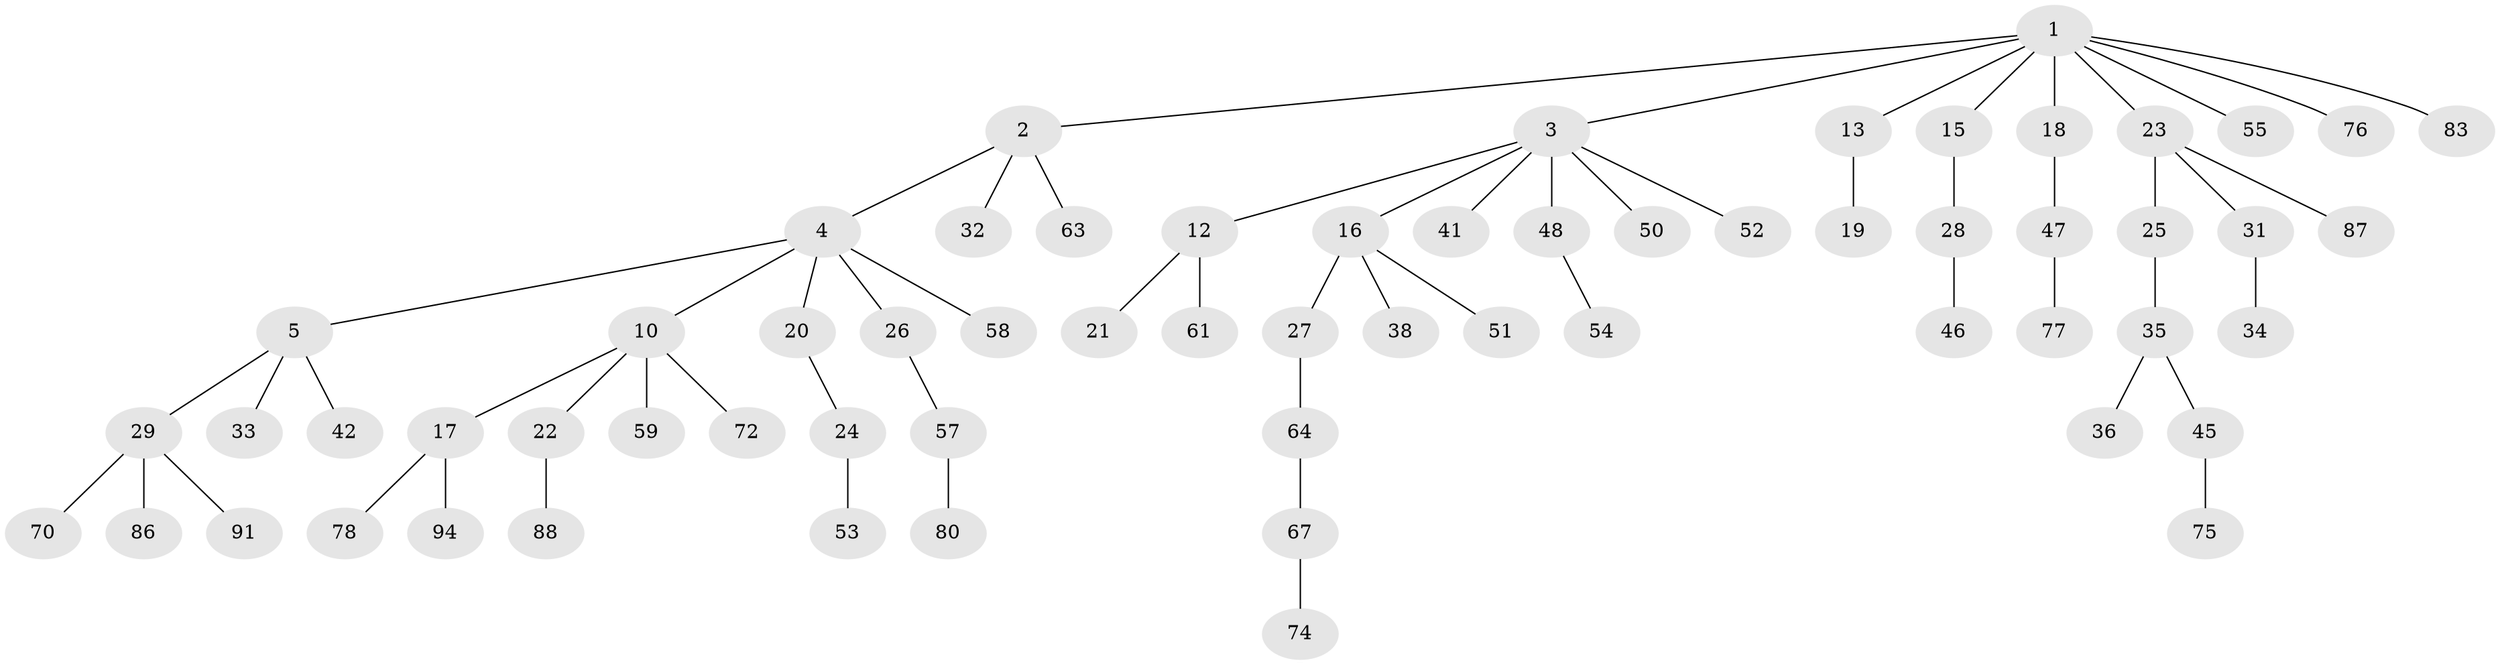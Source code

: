// original degree distribution, {5: 0.020833333333333332, 4: 0.0625, 2: 0.28125, 7: 0.020833333333333332, 3: 0.125, 6: 0.010416666666666666, 1: 0.4791666666666667}
// Generated by graph-tools (version 1.1) at 2025/42/03/06/25 10:42:05]
// undirected, 63 vertices, 62 edges
graph export_dot {
graph [start="1"]
  node [color=gray90,style=filled];
  1 [super="+6"];
  2 [super="+9"];
  3 [super="+8"];
  4 [super="+49"];
  5 [super="+7"];
  10 [super="+11"];
  12 [super="+14"];
  13 [super="+39"];
  15;
  16 [super="+89"];
  17 [super="+44"];
  18 [super="+37"];
  19 [super="+60"];
  20 [super="+90"];
  21 [super="+68"];
  22 [super="+65"];
  23 [super="+56"];
  24;
  25 [super="+66"];
  26;
  27 [super="+79"];
  28 [super="+40"];
  29 [super="+30"];
  31 [super="+43"];
  32 [super="+81"];
  33;
  34;
  35;
  36 [super="+84"];
  38 [super="+71"];
  41;
  42;
  45 [super="+62"];
  46;
  47;
  48;
  50 [super="+92"];
  51;
  52;
  53;
  54 [super="+85"];
  55 [super="+93"];
  57 [super="+73"];
  58;
  59;
  61;
  63 [super="+95"];
  64 [super="+69"];
  67 [super="+96"];
  70;
  72;
  74 [super="+82"];
  75;
  76;
  77;
  78;
  80;
  83;
  86;
  87;
  88;
  91;
  94;
  1 -- 2;
  1 -- 3;
  1 -- 18;
  1 -- 55;
  1 -- 83;
  1 -- 23;
  1 -- 76;
  1 -- 13;
  1 -- 15;
  2 -- 4;
  2 -- 32;
  2 -- 63;
  3 -- 16;
  3 -- 48;
  3 -- 50;
  3 -- 52;
  3 -- 41;
  3 -- 12;
  4 -- 5;
  4 -- 10;
  4 -- 20;
  4 -- 26;
  4 -- 58;
  5 -- 33;
  5 -- 42;
  5 -- 29;
  10 -- 17;
  10 -- 72;
  10 -- 59;
  10 -- 22;
  12 -- 21;
  12 -- 61;
  13 -- 19;
  15 -- 28;
  16 -- 27;
  16 -- 38;
  16 -- 51;
  17 -- 78;
  17 -- 94;
  18 -- 47;
  20 -- 24;
  22 -- 88;
  23 -- 25;
  23 -- 31;
  23 -- 87;
  24 -- 53;
  25 -- 35;
  26 -- 57;
  27 -- 64;
  28 -- 46;
  29 -- 70;
  29 -- 91;
  29 -- 86;
  31 -- 34;
  35 -- 36;
  35 -- 45;
  45 -- 75;
  47 -- 77;
  48 -- 54;
  57 -- 80;
  64 -- 67;
  67 -- 74;
}
